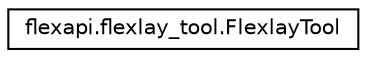 digraph "Graphical Class Hierarchy"
{
  edge [fontname="Helvetica",fontsize="10",labelfontname="Helvetica",labelfontsize="10"];
  node [fontname="Helvetica",fontsize="10",shape=record];
  rankdir="LR";
  Node1 [label="flexapi.flexlay_tool.FlexlayTool",height=0.2,width=0.4,color="black", fillcolor="white", style="filled",URL="$classflexapi_1_1flexlay__tool_1_1_flexlay_tool.html"];
}
